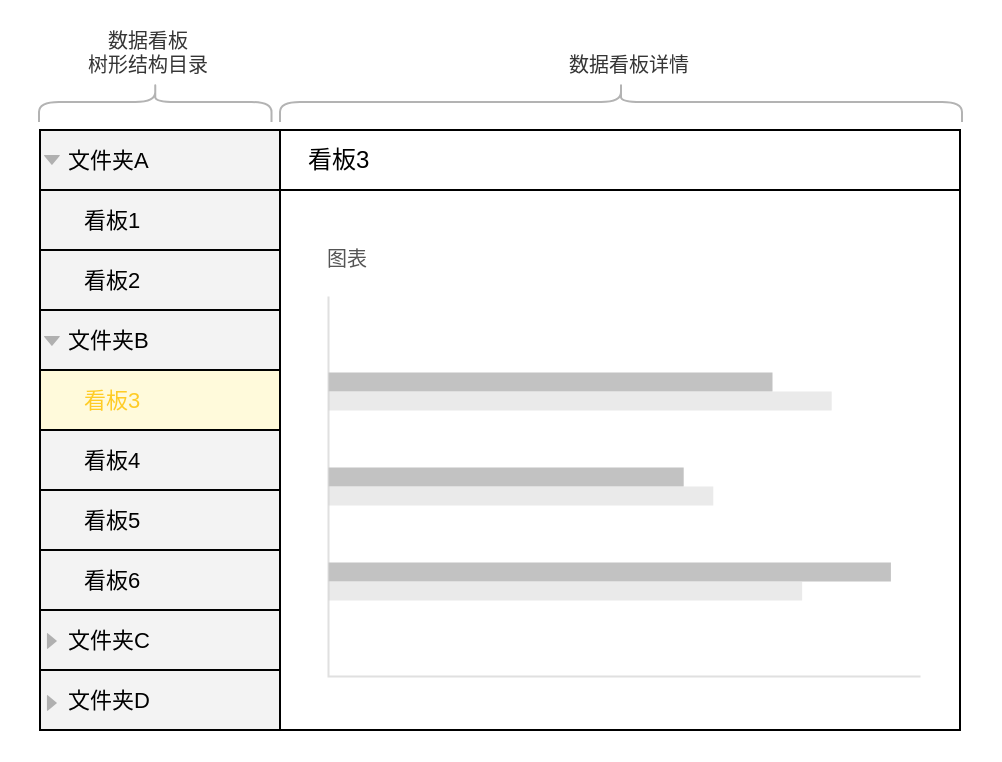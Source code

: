 <mxfile version="24.7.8">
  <diagram name="第 1 页" id="zlOiqVQvwRABKMJe_wMJ">
    <mxGraphModel dx="858" dy="486" grid="1" gridSize="10" guides="1" tooltips="1" connect="1" arrows="1" fold="1" page="1" pageScale="1" pageWidth="827" pageHeight="1169" math="0" shadow="0">
      <root>
        <mxCell id="0" />
        <mxCell id="1" parent="0" />
        <mxCell id="qJo_SdbEoeLukXndjE-c-46" value="" style="group" vertex="1" connectable="0" parent="1">
          <mxGeometry x="60" y="35" width="500" height="380" as="geometry" />
        </mxCell>
        <mxCell id="qJo_SdbEoeLukXndjE-c-45" value="" style="rounded=0;whiteSpace=wrap;html=1;strokeColor=none;" vertex="1" parent="qJo_SdbEoeLukXndjE-c-46">
          <mxGeometry width="500" height="380" as="geometry" />
        </mxCell>
        <mxCell id="qJo_SdbEoeLukXndjE-c-18" value="" style="whiteSpace=wrap;html=1;strokeColor=#000000;" vertex="1" parent="qJo_SdbEoeLukXndjE-c-46">
          <mxGeometry x="140" y="65" width="340" height="300" as="geometry" />
        </mxCell>
        <mxCell id="qJo_SdbEoeLukXndjE-c-19" value="看板3" style="rounded=0;whiteSpace=wrap;html=1;align=left;spacingLeft=12;strokeColor=#000000;" vertex="1" parent="qJo_SdbEoeLukXndjE-c-46">
          <mxGeometry x="140" y="65" width="340" height="30" as="geometry" />
        </mxCell>
        <mxCell id="qJo_SdbEoeLukXndjE-c-1" value="文件夹A" style="rounded=0;whiteSpace=wrap;html=1;align=left;spacingLeft=12;fillColor=#f3f3f3;fontSize=11;" vertex="1" parent="qJo_SdbEoeLukXndjE-c-46">
          <mxGeometry x="20" y="65" width="120" height="30" as="geometry" />
        </mxCell>
        <mxCell id="qJo_SdbEoeLukXndjE-c-2" value="看板1" style="rounded=0;whiteSpace=wrap;html=1;align=left;spacingLeft=20;fillColor=#f3f3f3;fontSize=11;" vertex="1" parent="qJo_SdbEoeLukXndjE-c-46">
          <mxGeometry x="20" y="95" width="120" height="30" as="geometry" />
        </mxCell>
        <mxCell id="qJo_SdbEoeLukXndjE-c-4" value="看板2" style="rounded=0;whiteSpace=wrap;html=1;align=left;spacingLeft=20;fillColor=#f3f3f3;fontSize=11;" vertex="1" parent="qJo_SdbEoeLukXndjE-c-46">
          <mxGeometry x="20" y="125" width="120" height="30" as="geometry" />
        </mxCell>
        <mxCell id="qJo_SdbEoeLukXndjE-c-5" value="文件夹B" style="rounded=0;whiteSpace=wrap;html=1;align=left;spacingLeft=12;fillColor=#f3f3f3;fontSize=11;" vertex="1" parent="qJo_SdbEoeLukXndjE-c-46">
          <mxGeometry x="20" y="155" width="120" height="30" as="geometry" />
        </mxCell>
        <mxCell id="qJo_SdbEoeLukXndjE-c-6" value="看板3" style="rounded=0;whiteSpace=wrap;html=1;align=left;spacingLeft=20;fillColor=#FFFADB;fontColor=#FFCC26;fontSize=11;" vertex="1" parent="qJo_SdbEoeLukXndjE-c-46">
          <mxGeometry x="20" y="185" width="120" height="30" as="geometry" />
        </mxCell>
        <mxCell id="qJo_SdbEoeLukXndjE-c-7" value="看板4" style="rounded=0;whiteSpace=wrap;html=1;align=left;spacingLeft=20;fillColor=#f3f3f3;fontSize=11;" vertex="1" parent="qJo_SdbEoeLukXndjE-c-46">
          <mxGeometry x="20" y="215" width="120" height="30" as="geometry" />
        </mxCell>
        <mxCell id="qJo_SdbEoeLukXndjE-c-8" value="看板5" style="rounded=0;whiteSpace=wrap;html=1;align=left;spacingLeft=20;fillColor=#f3f3f3;fontSize=11;" vertex="1" parent="qJo_SdbEoeLukXndjE-c-46">
          <mxGeometry x="20" y="245" width="120" height="30" as="geometry" />
        </mxCell>
        <mxCell id="qJo_SdbEoeLukXndjE-c-9" value="" style="strokeWidth=2;html=1;shape=mxgraph.flowchart.extract_or_measurement;whiteSpace=wrap;fillStyle=solid;fillColor=#B0B0B0;strokeColor=none;rotation=-180;" vertex="1" parent="qJo_SdbEoeLukXndjE-c-46">
          <mxGeometry x="22" y="77.5" width="7.92" height="5" as="geometry" />
        </mxCell>
        <mxCell id="qJo_SdbEoeLukXndjE-c-12" value="" style="strokeWidth=2;html=1;shape=mxgraph.flowchart.extract_or_measurement;whiteSpace=wrap;fillStyle=solid;fillColor=#B0B0B0;strokeColor=none;rotation=-180;" vertex="1" parent="qJo_SdbEoeLukXndjE-c-46">
          <mxGeometry x="22" y="168" width="7.92" height="5" as="geometry" />
        </mxCell>
        <mxCell id="qJo_SdbEoeLukXndjE-c-13" value="看板6" style="rounded=0;whiteSpace=wrap;html=1;align=left;spacingLeft=20;fillColor=#f3f3f3;fontSize=11;" vertex="1" parent="qJo_SdbEoeLukXndjE-c-46">
          <mxGeometry x="20" y="275" width="120" height="30" as="geometry" />
        </mxCell>
        <mxCell id="qJo_SdbEoeLukXndjE-c-14" value="文件夹C" style="rounded=0;whiteSpace=wrap;html=1;align=left;spacingLeft=12;fillColor=#f3f3f3;fontSize=11;" vertex="1" parent="qJo_SdbEoeLukXndjE-c-46">
          <mxGeometry x="20" y="305" width="120" height="30" as="geometry" />
        </mxCell>
        <mxCell id="qJo_SdbEoeLukXndjE-c-15" value="文件夹D" style="rounded=0;whiteSpace=wrap;html=1;align=left;spacingLeft=12;fillColor=#f3f3f3;fontSize=11;" vertex="1" parent="qJo_SdbEoeLukXndjE-c-46">
          <mxGeometry x="20" y="335" width="120" height="30" as="geometry" />
        </mxCell>
        <mxCell id="qJo_SdbEoeLukXndjE-c-16" value="" style="strokeWidth=2;html=1;shape=mxgraph.flowchart.extract_or_measurement;whiteSpace=wrap;fillStyle=solid;fillColor=#B0B0B0;strokeColor=none;rotation=90;" vertex="1" parent="qJo_SdbEoeLukXndjE-c-46">
          <mxGeometry x="22" y="318" width="7.92" height="5" as="geometry" />
        </mxCell>
        <mxCell id="qJo_SdbEoeLukXndjE-c-17" value="" style="strokeWidth=2;html=1;shape=mxgraph.flowchart.extract_or_measurement;whiteSpace=wrap;fillStyle=solid;fillColor=#B0B0B0;strokeColor=none;rotation=90;" vertex="1" parent="qJo_SdbEoeLukXndjE-c-46">
          <mxGeometry x="22" y="349" width="7.92" height="5" as="geometry" />
        </mxCell>
        <mxCell id="qJo_SdbEoeLukXndjE-c-20" value="" style="verticalLabelPosition=bottom;shadow=0;dashed=0;align=center;html=1;verticalAlign=top;strokeWidth=0.5;shape=mxgraph.mockup.graphics.barChart;strokeColor=none;strokeColor2=none;strokeColor3=#cccccc;fillColor2=#999999;fillColor3=#dddddd;opacity=60;" vertex="1" parent="qJo_SdbEoeLukXndjE-c-46">
          <mxGeometry x="164" y="148" width="296" height="190" as="geometry" />
        </mxCell>
        <mxCell id="qJo_SdbEoeLukXndjE-c-36" value="" style="shape=curlyBracket;whiteSpace=wrap;html=1;rounded=1;flipH=1;labelPosition=right;verticalLabelPosition=middle;align=left;verticalAlign=middle;rotation=-90;strokeColor=#B3B3B3;" vertex="1" parent="qJo_SdbEoeLukXndjE-c-46">
          <mxGeometry x="300.5" y="-119.5" width="20" height="341" as="geometry" />
        </mxCell>
        <mxCell id="qJo_SdbEoeLukXndjE-c-37" value="数据看板详情" style="text;html=1;align=center;verticalAlign=middle;whiteSpace=wrap;rounded=0;fontColor=#363636;fontSize=10;" vertex="1" parent="qJo_SdbEoeLukXndjE-c-46">
          <mxGeometry x="275" y="17" width="79" height="30" as="geometry" />
        </mxCell>
        <mxCell id="qJo_SdbEoeLukXndjE-c-38" value="数据看板&lt;div style=&quot;font-size: 10px;&quot;&gt;树形结构目录&lt;/div&gt;" style="text;html=1;align=center;verticalAlign=middle;whiteSpace=wrap;rounded=0;fontColor=#363636;fontSize=10;" vertex="1" parent="qJo_SdbEoeLukXndjE-c-46">
          <mxGeometry x="34" y="11" width="80" height="30" as="geometry" />
        </mxCell>
        <mxCell id="qJo_SdbEoeLukXndjE-c-40" value="" style="shape=curlyBracket;whiteSpace=wrap;html=1;rounded=1;flipH=1;labelPosition=right;verticalLabelPosition=middle;align=left;verticalAlign=middle;rotation=-90;strokeColor=#B3B3B3;" vertex="1" parent="qJo_SdbEoeLukXndjE-c-46">
          <mxGeometry x="67.63" y="-7.12" width="20" height="116.25" as="geometry" />
        </mxCell>
        <mxCell id="qJo_SdbEoeLukXndjE-c-43" value="图表" style="text;html=1;align=center;verticalAlign=middle;resizable=0;points=[];autosize=1;strokeColor=none;fillColor=none;fontSize=10;fontColor=#555555;" vertex="1" parent="qJo_SdbEoeLukXndjE-c-46">
          <mxGeometry x="153" y="114" width="40" height="30" as="geometry" />
        </mxCell>
      </root>
    </mxGraphModel>
  </diagram>
</mxfile>
